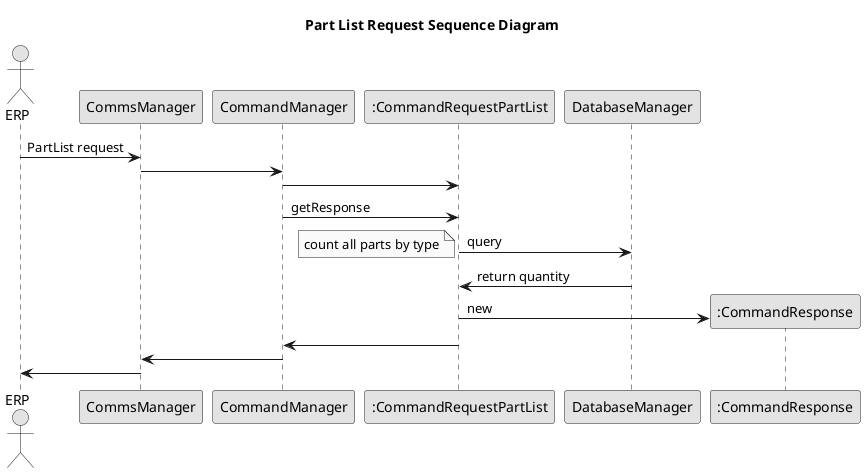 @startuml

skinparam linetype ortho
skinparam Monochrome true
skinparam classAttributeIconSize 0

 title Part List Request Sequence Diagram

Actor ERP
ERP ->CommsManager: PartList request
CommsManager->CommandManager: 

CommandManager->":CommandRequestPartList": 

CommandManager->":CommandRequestPartList": getResponse

":CommandRequestPartList"->DatabaseManager: query
note left: count all parts by type 
DatabaseManager->":CommandRequestPartList": return quantity

Create ":CommandResponse"
":CommandRequestPartList"->":CommandResponse": new 

":CommandRequestPartList"->CommandManager
CommandManager->CommsManager
CommsManager->ERP



@enduml